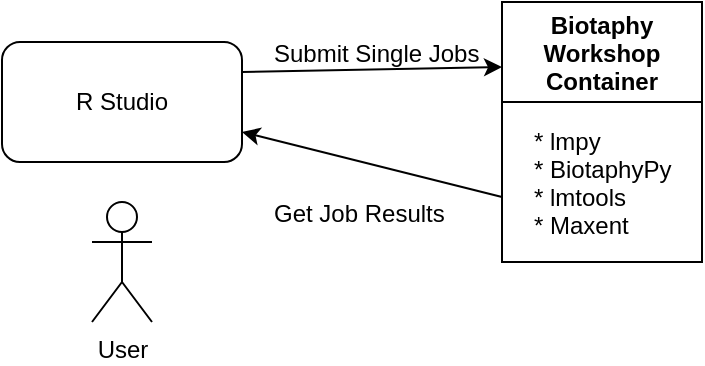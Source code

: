 <mxfile version="16.6.1" type="device"><diagram id="8f6nKrhOFVK206gVuQfC" name="Page-1"><mxGraphModel dx="1038" dy="521" grid="1" gridSize="10" guides="1" tooltips="1" connect="1" arrows="1" fold="1" page="1" pageScale="1" pageWidth="850" pageHeight="1100" math="0" shadow="0"><root><mxCell id="0"/><mxCell id="1" parent="0"/><mxCell id="IYmt5bqXj6syPUnjWl-T-1" value="Biotaphy&#10;Workshop&#10;Container" style="swimlane;startSize=50;" vertex="1" parent="1"><mxGeometry x="290" y="20" width="100" height="130" as="geometry"/></mxCell><mxCell id="IYmt5bqXj6syPUnjWl-T-2" value="* lmpy&#10;* BiotaphyPy&#10;* lmtools&#10;* Maxent" style="text;strokeColor=none;fillColor=none;align=left;verticalAlign=middle;spacingLeft=4;spacingRight=4;overflow=hidden;points=[[0,0.5],[1,0.5]];portConstraint=eastwest;rotatable=0;" vertex="1" parent="IYmt5bqXj6syPUnjWl-T-1"><mxGeometry x="10" y="60" width="80" height="60" as="geometry"/></mxCell><mxCell id="IYmt5bqXj6syPUnjWl-T-3" value="R Studio" style="rounded=1;whiteSpace=wrap;html=1;" vertex="1" parent="1"><mxGeometry x="40" y="40" width="120" height="60" as="geometry"/></mxCell><mxCell id="IYmt5bqXj6syPUnjWl-T-4" value="User" style="shape=umlActor;verticalLabelPosition=bottom;verticalAlign=top;html=1;outlineConnect=0;" vertex="1" parent="1"><mxGeometry x="85" y="120" width="30" height="60" as="geometry"/></mxCell><mxCell id="IYmt5bqXj6syPUnjWl-T-5" value="" style="endArrow=classic;html=1;rounded=0;exitX=1;exitY=0.25;exitDx=0;exitDy=0;entryX=0;entryY=0.25;entryDx=0;entryDy=0;" edge="1" parent="1" source="IYmt5bqXj6syPUnjWl-T-3" target="IYmt5bqXj6syPUnjWl-T-1"><mxGeometry width="50" height="50" relative="1" as="geometry"><mxPoint x="400" y="290" as="sourcePoint"/><mxPoint x="450" y="240" as="targetPoint"/></mxGeometry></mxCell><mxCell id="IYmt5bqXj6syPUnjWl-T-6" value="" style="endArrow=classic;html=1;rounded=0;exitX=0;exitY=0.75;exitDx=0;exitDy=0;entryX=1;entryY=0.75;entryDx=0;entryDy=0;" edge="1" parent="1" source="IYmt5bqXj6syPUnjWl-T-1" target="IYmt5bqXj6syPUnjWl-T-3"><mxGeometry width="50" height="50" relative="1" as="geometry"><mxPoint x="400" y="290" as="sourcePoint"/><mxPoint x="450" y="240" as="targetPoint"/></mxGeometry></mxCell><mxCell id="IYmt5bqXj6syPUnjWl-T-7" value="Submit Single Jobs" style="text;strokeColor=none;fillColor=none;align=left;verticalAlign=middle;spacingLeft=4;spacingRight=4;overflow=hidden;points=[[0,0.5],[1,0.5]];portConstraint=eastwest;rotatable=0;" vertex="1" parent="1"><mxGeometry x="170" y="30" width="120" height="30" as="geometry"/></mxCell><mxCell id="IYmt5bqXj6syPUnjWl-T-8" value="Get Job Results" style="text;strokeColor=none;fillColor=none;align=left;verticalAlign=middle;spacingLeft=4;spacingRight=4;overflow=hidden;points=[[0,0.5],[1,0.5]];portConstraint=eastwest;rotatable=0;" vertex="1" parent="1"><mxGeometry x="170" y="110" width="100" height="30" as="geometry"/></mxCell></root></mxGraphModel></diagram></mxfile>